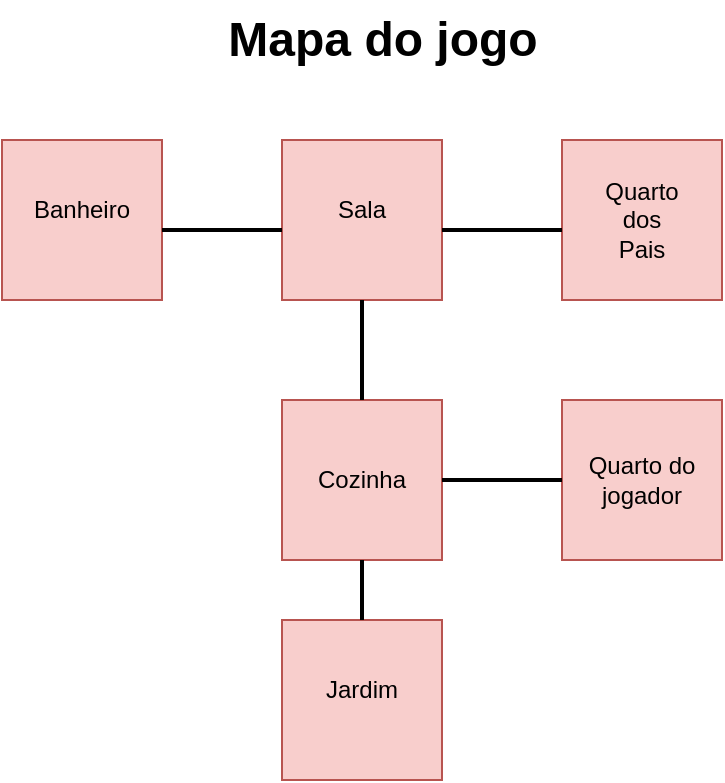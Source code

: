 <mxfile version="26.1.1">
  <diagram name="Página-1" id="-2bk7dnmMI5AWBYGRs3n">
    <mxGraphModel dx="819" dy="441" grid="1" gridSize="10" guides="1" tooltips="1" connect="1" arrows="1" fold="1" page="1" pageScale="1" pageWidth="827" pageHeight="1169" math="0" shadow="0">
      <root>
        <mxCell id="0" />
        <mxCell id="1" parent="0" />
        <mxCell id="01W-WEvYTWpkfRHHyZDV-2" value="" style="whiteSpace=wrap;html=1;aspect=fixed;fillColor=#f8cecc;strokeColor=#b85450;rounded=0;" vertex="1" parent="1">
          <mxGeometry x="330" y="270" width="80" height="80" as="geometry" />
        </mxCell>
        <mxCell id="01W-WEvYTWpkfRHHyZDV-3" value="" style="whiteSpace=wrap;html=1;aspect=fixed;strokeColor=#b85450;fillColor=#f8cecc;rounded=0;" vertex="1" parent="1">
          <mxGeometry x="190" y="270" width="80" height="80" as="geometry" />
        </mxCell>
        <mxCell id="01W-WEvYTWpkfRHHyZDV-4" value="" style="whiteSpace=wrap;html=1;aspect=fixed;fillColor=#f8cecc;strokeColor=#b85450;rounded=0;" vertex="1" parent="1">
          <mxGeometry x="470" y="270" width="80" height="80" as="geometry" />
        </mxCell>
        <mxCell id="01W-WEvYTWpkfRHHyZDV-5" value="" style="whiteSpace=wrap;html=1;aspect=fixed;strokeColor=#b85450;fillColor=#f8cecc;rounded=0;" vertex="1" parent="1">
          <mxGeometry x="330" y="400" width="80" height="80" as="geometry" />
        </mxCell>
        <mxCell id="01W-WEvYTWpkfRHHyZDV-8" value="" style="line;strokeWidth=2;html=1;" vertex="1" parent="1">
          <mxGeometry x="270" y="310" width="60" height="10" as="geometry" />
        </mxCell>
        <mxCell id="01W-WEvYTWpkfRHHyZDV-10" value="" style="line;strokeWidth=2;html=1;direction=south;" vertex="1" parent="1">
          <mxGeometry x="365" y="350" width="10" height="50" as="geometry" />
        </mxCell>
        <mxCell id="01W-WEvYTWpkfRHHyZDV-11" value="" style="line;strokeWidth=2;html=1;" vertex="1" parent="1">
          <mxGeometry x="410" y="310" width="60" height="10" as="geometry" />
        </mxCell>
        <mxCell id="01W-WEvYTWpkfRHHyZDV-12" value="Sala" style="text;html=1;align=center;verticalAlign=middle;whiteSpace=wrap;rounded=0;" vertex="1" parent="1">
          <mxGeometry x="340" y="290" width="60" height="30" as="geometry" />
        </mxCell>
        <mxCell id="01W-WEvYTWpkfRHHyZDV-13" value="" style="whiteSpace=wrap;html=1;aspect=fixed;fillColor=#f8cecc;strokeColor=#b85450;" vertex="1" parent="1">
          <mxGeometry x="330" y="510" width="80" height="80" as="geometry" />
        </mxCell>
        <mxCell id="01W-WEvYTWpkfRHHyZDV-14" value="" style="whiteSpace=wrap;html=1;aspect=fixed;fillColor=#f8cecc;strokeColor=#b85450;" vertex="1" parent="1">
          <mxGeometry x="470" y="400" width="80" height="80" as="geometry" />
        </mxCell>
        <mxCell id="01W-WEvYTWpkfRHHyZDV-15" value="" style="line;strokeWidth=2;html=1;" vertex="1" parent="1">
          <mxGeometry x="410" y="435" width="60" height="10" as="geometry" />
        </mxCell>
        <mxCell id="01W-WEvYTWpkfRHHyZDV-16" value="" style="line;strokeWidth=2;html=1;direction=south;" vertex="1" parent="1">
          <mxGeometry x="365" y="480" width="10" height="30" as="geometry" />
        </mxCell>
        <mxCell id="01W-WEvYTWpkfRHHyZDV-17" value="Quarto dos&lt;div&gt;Pais&lt;/div&gt;" style="text;html=1;align=center;verticalAlign=middle;whiteSpace=wrap;rounded=0;" vertex="1" parent="1">
          <mxGeometry x="480" y="295" width="60" height="30" as="geometry" />
        </mxCell>
        <mxCell id="01W-WEvYTWpkfRHHyZDV-18" value="Banheiro" style="text;html=1;align=center;verticalAlign=middle;whiteSpace=wrap;rounded=0;" vertex="1" parent="1">
          <mxGeometry x="200" y="290" width="60" height="30" as="geometry" />
        </mxCell>
        <mxCell id="01W-WEvYTWpkfRHHyZDV-19" value="Cozinha" style="text;html=1;align=center;verticalAlign=middle;whiteSpace=wrap;rounded=0;" vertex="1" parent="1">
          <mxGeometry x="340" y="425" width="60" height="30" as="geometry" />
        </mxCell>
        <mxCell id="01W-WEvYTWpkfRHHyZDV-20" value="Jardim" style="text;html=1;align=center;verticalAlign=middle;whiteSpace=wrap;rounded=0;" vertex="1" parent="1">
          <mxGeometry x="340" y="530" width="60" height="30" as="geometry" />
        </mxCell>
        <mxCell id="01W-WEvYTWpkfRHHyZDV-21" value="Quarto do jogador" style="text;html=1;align=center;verticalAlign=middle;whiteSpace=wrap;rounded=0;" vertex="1" parent="1">
          <mxGeometry x="480" y="425" width="60" height="30" as="geometry" />
        </mxCell>
        <mxCell id="01W-WEvYTWpkfRHHyZDV-24" value="Mapa do jogo" style="text;strokeColor=none;fillColor=none;html=1;fontSize=24;fontStyle=1;verticalAlign=middle;align=center;" vertex="1" parent="1">
          <mxGeometry x="330" y="200" width="100" height="40" as="geometry" />
        </mxCell>
      </root>
    </mxGraphModel>
  </diagram>
</mxfile>

